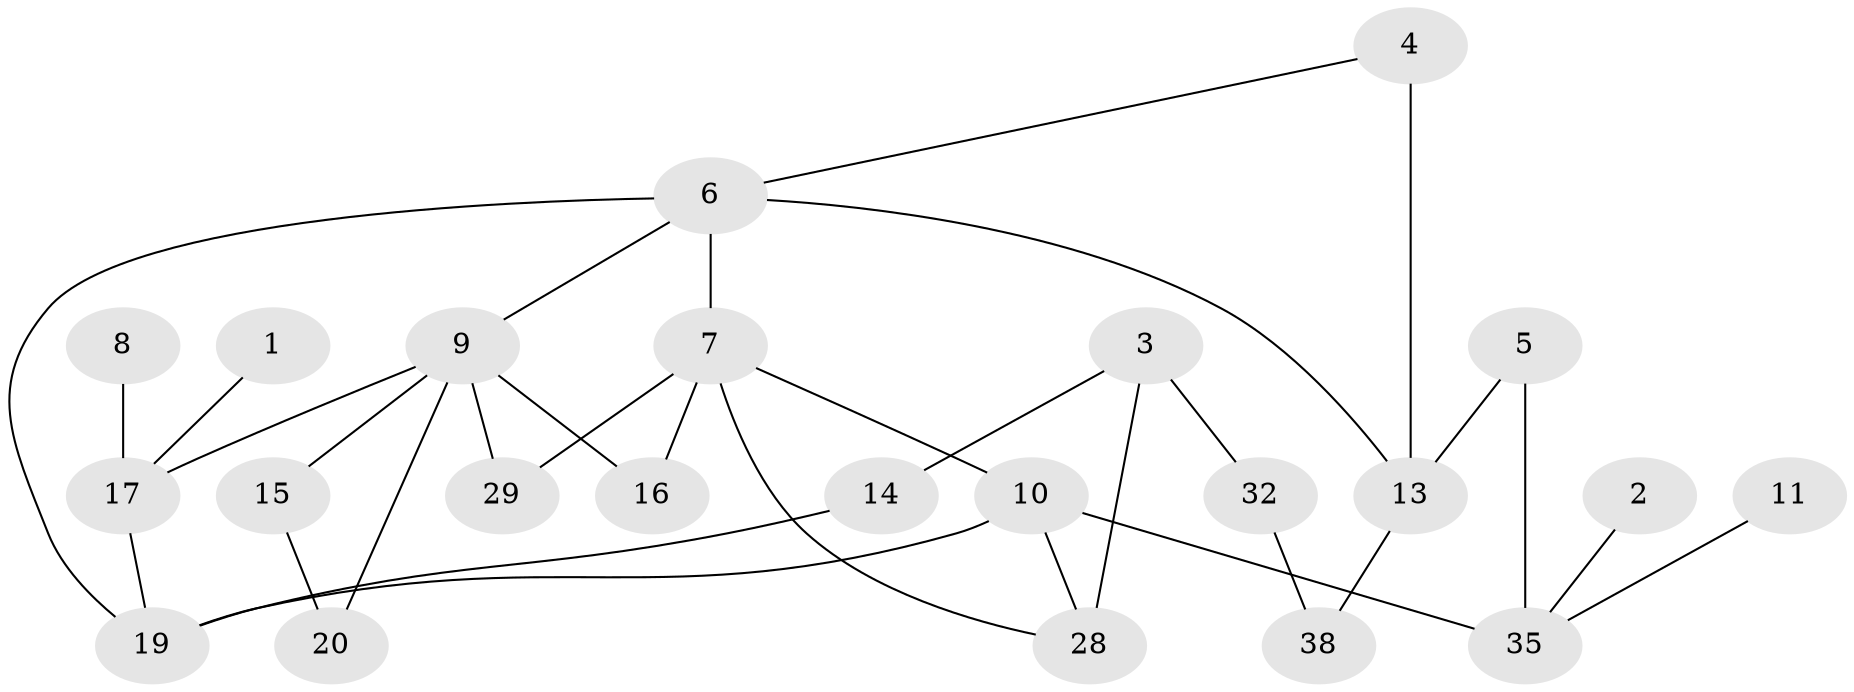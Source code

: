 // original degree distribution, {1: 0.26804123711340205, 2: 0.27835051546391754, 4: 0.07216494845360824, 3: 0.2268041237113402, 0: 0.13402061855670103, 5: 0.020618556701030927}
// Generated by graph-tools (version 1.1) at 2025/48/03/04/25 22:48:30]
// undirected, 23 vertices, 32 edges
graph export_dot {
  node [color=gray90,style=filled];
  1;
  2;
  3;
  4;
  5;
  6;
  7;
  8;
  9;
  10;
  11;
  13;
  14;
  15;
  16;
  17;
  19;
  20;
  28;
  29;
  32;
  35;
  38;
  1 -- 17 [weight=2.0];
  2 -- 35 [weight=1.0];
  3 -- 14 [weight=1.0];
  3 -- 28 [weight=2.0];
  3 -- 32 [weight=1.0];
  4 -- 6 [weight=1.0];
  4 -- 13 [weight=2.0];
  5 -- 13 [weight=1.0];
  5 -- 35 [weight=2.0];
  6 -- 7 [weight=1.0];
  6 -- 9 [weight=1.0];
  6 -- 13 [weight=1.0];
  6 -- 19 [weight=1.0];
  7 -- 10 [weight=1.0];
  7 -- 16 [weight=1.0];
  7 -- 28 [weight=1.0];
  7 -- 29 [weight=1.0];
  8 -- 17 [weight=1.0];
  9 -- 15 [weight=1.0];
  9 -- 16 [weight=1.0];
  9 -- 17 [weight=1.0];
  9 -- 20 [weight=1.0];
  9 -- 29 [weight=1.0];
  10 -- 19 [weight=1.0];
  10 -- 28 [weight=1.0];
  10 -- 35 [weight=1.0];
  11 -- 35 [weight=1.0];
  13 -- 38 [weight=1.0];
  14 -- 19 [weight=1.0];
  15 -- 20 [weight=1.0];
  17 -- 19 [weight=1.0];
  32 -- 38 [weight=1.0];
}
